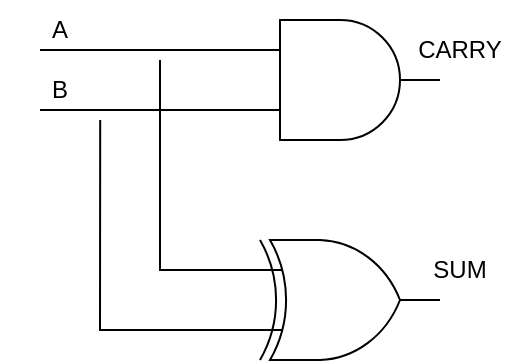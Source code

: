 <mxfile version="17.2.4" type="device"><diagram name="Page-1" id="7e0a89b8-554c-2b80-1dc8-d5c74ca68de4"><mxGraphModel dx="741" dy="464" grid="1" gridSize="10" guides="1" tooltips="1" connect="1" arrows="1" fold="1" page="1" pageScale="1" pageWidth="1100" pageHeight="850" background="none" math="0" shadow="0"><root><mxCell id="0"/><mxCell id="1" parent="0"/><mxCell id="D9KWFH2cqBNysA7d9gky-1" value="" style="verticalLabelPosition=bottom;shadow=0;dashed=0;align=center;html=1;verticalAlign=top;shape=mxgraph.electrical.logic_gates.logic_gate;operation=and;" vertex="1" parent="1"><mxGeometry x="210" y="130" width="100" height="60" as="geometry"/></mxCell><mxCell id="D9KWFH2cqBNysA7d9gky-2" value="" style="verticalLabelPosition=bottom;shadow=0;dashed=0;align=center;html=1;verticalAlign=top;shape=mxgraph.electrical.logic_gates.logic_gate;operation=xor;" vertex="1" parent="1"><mxGeometry x="210" y="240" width="100" height="60" as="geometry"/></mxCell><mxCell id="D9KWFH2cqBNysA7d9gky-3" value="" style="endArrow=none;html=1;rounded=0;entryX=0;entryY=0.25;entryDx=0;entryDy=0;entryPerimeter=0;" edge="1" parent="1" target="D9KWFH2cqBNysA7d9gky-1"><mxGeometry width="50" height="50" relative="1" as="geometry"><mxPoint x="110" y="145" as="sourcePoint"/><mxPoint x="140" y="140" as="targetPoint"/></mxGeometry></mxCell><mxCell id="D9KWFH2cqBNysA7d9gky-4" value="" style="endArrow=none;html=1;rounded=0;exitX=0;exitY=0.75;exitDx=0;exitDy=0;exitPerimeter=0;" edge="1" parent="1" source="D9KWFH2cqBNysA7d9gky-1"><mxGeometry width="50" height="50" relative="1" as="geometry"><mxPoint x="230" y="360" as="sourcePoint"/><mxPoint x="110" y="175" as="targetPoint"/></mxGeometry></mxCell><mxCell id="D9KWFH2cqBNysA7d9gky-5" value="" style="endArrow=none;html=1;rounded=0;exitX=0;exitY=0.25;exitDx=0;exitDy=0;exitPerimeter=0;" edge="1" parent="1" source="D9KWFH2cqBNysA7d9gky-2"><mxGeometry width="50" height="50" relative="1" as="geometry"><mxPoint x="230" y="360" as="sourcePoint"/><mxPoint x="170" y="150" as="targetPoint"/><Array as="points"><mxPoint x="170" y="255"/></Array></mxGeometry></mxCell><mxCell id="D9KWFH2cqBNysA7d9gky-6" value="" style="endArrow=none;html=1;rounded=0;exitX=0;exitY=0.75;exitDx=0;exitDy=0;exitPerimeter=0;entryX=0.835;entryY=0.999;entryDx=0;entryDy=0;entryPerimeter=0;" edge="1" parent="1" source="D9KWFH2cqBNysA7d9gky-2" target="D9KWFH2cqBNysA7d9gky-8"><mxGeometry width="50" height="50" relative="1" as="geometry"><mxPoint x="320" y="110" as="sourcePoint"/><mxPoint x="140" y="180" as="targetPoint"/><Array as="points"><mxPoint x="140" y="285"/></Array></mxGeometry></mxCell><mxCell id="D9KWFH2cqBNysA7d9gky-7" value="A" style="text;html=1;strokeColor=none;fillColor=none;align=center;verticalAlign=middle;whiteSpace=wrap;rounded=0;" vertex="1" parent="1"><mxGeometry x="90" y="120" width="60" height="30" as="geometry"/></mxCell><mxCell id="D9KWFH2cqBNysA7d9gky-8" value="B" style="text;html=1;strokeColor=none;fillColor=none;align=center;verticalAlign=middle;whiteSpace=wrap;rounded=0;" vertex="1" parent="1"><mxGeometry x="90" y="150" width="60" height="30" as="geometry"/></mxCell><mxCell id="D9KWFH2cqBNysA7d9gky-9" value="SUM" style="text;html=1;strokeColor=none;fillColor=none;align=center;verticalAlign=middle;whiteSpace=wrap;rounded=0;" vertex="1" parent="1"><mxGeometry x="290" y="240" width="60" height="30" as="geometry"/></mxCell><mxCell id="D9KWFH2cqBNysA7d9gky-10" value="CARRY" style="text;html=1;strokeColor=none;fillColor=none;align=center;verticalAlign=middle;whiteSpace=wrap;rounded=0;" vertex="1" parent="1"><mxGeometry x="290" y="130" width="60" height="30" as="geometry"/></mxCell></root></mxGraphModel></diagram></mxfile>